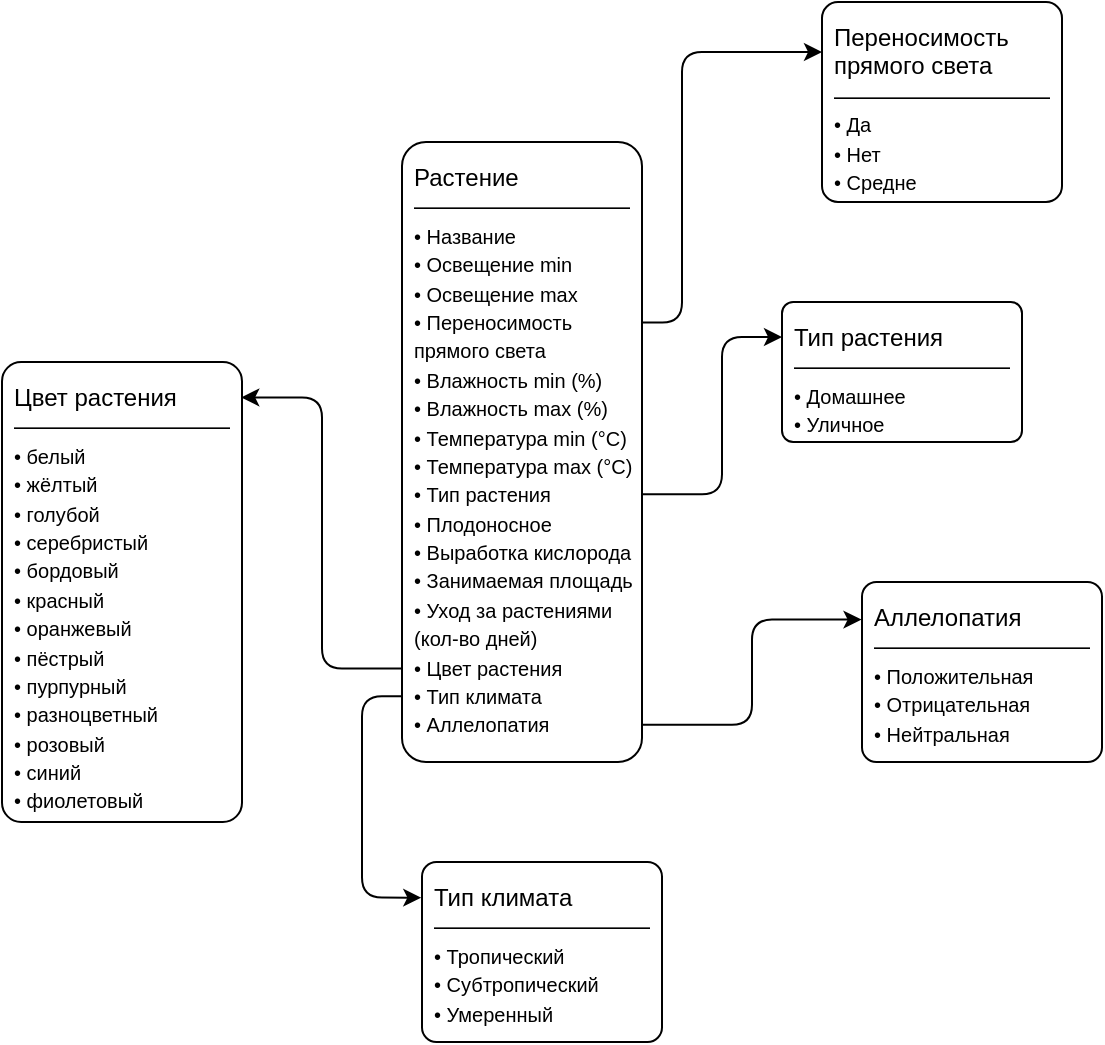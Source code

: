 <mxfile version="20.7.4" type="device"><diagram id="VGjIA-JtKV8Qllz-EOlt" name="Страница 1"><mxGraphModel dx="1687" dy="993" grid="1" gridSize="10" guides="1" tooltips="1" connect="1" arrows="1" fold="1" page="0" pageScale="1" pageWidth="1169" pageHeight="827" math="0" shadow="0"><root><mxCell id="0"/><mxCell id="1" parent="0"/><mxCell id="in9fdHJVfHEpow4L6UgY-8" style="edgeStyle=orthogonalEdgeStyle;rounded=1;orthogonalLoop=1;jettySize=auto;html=1;exitX=1.003;exitY=0.291;exitDx=0;exitDy=0;fontSize=12;exitPerimeter=0;entryX=0;entryY=0.25;entryDx=0;entryDy=0;" edge="1" parent="1" source="in9fdHJVfHEpow4L6UgY-1" target="in9fdHJVfHEpow4L6UgY-2"><mxGeometry relative="1" as="geometry"><mxPoint x="540" y="150" as="targetPoint"/><Array as="points"><mxPoint x="520" y="300"/><mxPoint x="520" y="165"/></Array></mxGeometry></mxCell><mxCell id="in9fdHJVfHEpow4L6UgY-10" style="edgeStyle=orthogonalEdgeStyle;rounded=1;orthogonalLoop=1;jettySize=auto;html=1;exitX=1.004;exitY=0.568;exitDx=0;exitDy=0;entryX=0;entryY=0.25;entryDx=0;entryDy=0;fontSize=12;exitPerimeter=0;" edge="1" parent="1" source="in9fdHJVfHEpow4L6UgY-1" target="in9fdHJVfHEpow4L6UgY-3"><mxGeometry x="0.048" y="-75" relative="1" as="geometry"><Array as="points"><mxPoint x="540" y="386"/><mxPoint x="540" y="308"/></Array><mxPoint as="offset"/></mxGeometry></mxCell><mxCell id="in9fdHJVfHEpow4L6UgY-11" style="edgeStyle=orthogonalEdgeStyle;rounded=1;orthogonalLoop=1;jettySize=auto;html=1;exitX=0;exitY=0.849;exitDx=0;exitDy=0;entryX=0.997;entryY=0.077;entryDx=0;entryDy=0;fontSize=12;exitPerimeter=0;entryPerimeter=0;" edge="1" parent="1" source="in9fdHJVfHEpow4L6UgY-1" target="in9fdHJVfHEpow4L6UgY-4"><mxGeometry relative="1" as="geometry"/></mxCell><mxCell id="in9fdHJVfHEpow4L6UgY-12" style="edgeStyle=orthogonalEdgeStyle;rounded=1;orthogonalLoop=1;jettySize=auto;html=1;exitX=0.007;exitY=0.894;exitDx=0;exitDy=0;entryX=-0.003;entryY=0.198;entryDx=0;entryDy=0;entryPerimeter=0;fontSize=12;exitPerimeter=0;" edge="1" parent="1" source="in9fdHJVfHEpow4L6UgY-1" target="in9fdHJVfHEpow4L6UgY-5"><mxGeometry relative="1" as="geometry"/></mxCell><mxCell id="in9fdHJVfHEpow4L6UgY-13" style="edgeStyle=orthogonalEdgeStyle;rounded=1;orthogonalLoop=1;jettySize=auto;html=1;exitX=0.999;exitY=0.94;exitDx=0;exitDy=0;entryX=-0.002;entryY=0.209;entryDx=0;entryDy=0;entryPerimeter=0;fontSize=12;exitPerimeter=0;" edge="1" parent="1" source="in9fdHJVfHEpow4L6UgY-1" target="in9fdHJVfHEpow4L6UgY-6"><mxGeometry relative="1" as="geometry"/></mxCell><mxCell id="in9fdHJVfHEpow4L6UgY-1" value="Растение&lt;br&gt;—————————&lt;br&gt;&lt;font style=&quot;font-size: 10px;&quot;&gt;&lt;span style=&quot;&quot;&gt;• Название&lt;/span&gt;&lt;br&gt;&lt;span style=&quot;&quot;&gt;• Освещение min&lt;/span&gt;&lt;br&gt;&lt;span style=&quot;&quot;&gt;• Освещение max&lt;/span&gt;&lt;br&gt;&lt;span style=&quot;&quot;&gt;• Переносимость прямого света&lt;/span&gt;&lt;br&gt;&lt;span style=&quot;&quot;&gt;• Влажность min (%)&lt;/span&gt;&lt;br&gt;&lt;span style=&quot;&quot;&gt;• Влажность max (%)&lt;/span&gt;&lt;br&gt;&lt;span style=&quot;&quot;&gt;•&amp;nbsp;Температура min (°C)&lt;br&gt;&lt;/span&gt;•&amp;nbsp;Температура max (°C)&lt;br&gt;• Тип растения&lt;br&gt;• Плодоносное&lt;br&gt;• Выработка кислорода&lt;br&gt;• Занимаемая площадь&lt;br&gt;• Уход за растениями (кол-во дней)&lt;br&gt;• Цвет растения&lt;br&gt;• Тип климата&lt;br&gt;• Аллелопатия&lt;br&gt;&lt;/font&gt;" style="rounded=1;whiteSpace=wrap;html=1;align=left;spacing=6;arcSize=10;verticalAlign=top;" vertex="1" parent="1"><mxGeometry x="380" y="210" width="120" height="310" as="geometry"/></mxCell><mxCell id="in9fdHJVfHEpow4L6UgY-2" value="&lt;font style=&quot;&quot;&gt;&lt;font style=&quot;font-size: 12px;&quot;&gt;Переносимость прямого света&lt;/font&gt;&lt;br&gt;&lt;span style=&quot;font-size: 12px;&quot;&gt;—————————&lt;br&gt;&lt;/span&gt;&lt;span style=&quot;font-size: 10px;&quot;&gt;• Да&amp;nbsp;&lt;br&gt;• Нет&lt;/span&gt;&lt;br&gt;&lt;span style=&quot;font-size: 10px;&quot;&gt;• Средне&lt;/span&gt;&lt;br&gt;&lt;/font&gt;" style="rounded=1;whiteSpace=wrap;html=1;align=left;spacing=6;arcSize=8;verticalAlign=top;" vertex="1" parent="1"><mxGeometry x="590" y="140" width="120" height="100" as="geometry"/></mxCell><mxCell id="in9fdHJVfHEpow4L6UgY-3" value="&lt;font style=&quot;&quot;&gt;&lt;font style=&quot;font-size: 12px;&quot;&gt;Тип растения&lt;/font&gt;&lt;br&gt;&lt;span style=&quot;font-size: 12px;&quot;&gt;—————————&lt;br&gt;&lt;/span&gt;&lt;span style=&quot;font-size: 10px;&quot;&gt;• Домашнее&lt;br&gt;• Уличное&lt;/span&gt;&lt;br&gt;&lt;/font&gt;" style="rounded=1;whiteSpace=wrap;html=1;align=left;spacing=6;arcSize=8;verticalAlign=top;" vertex="1" parent="1"><mxGeometry x="570" y="290" width="120" height="70" as="geometry"/></mxCell><mxCell id="in9fdHJVfHEpow4L6UgY-4" value="&lt;font style=&quot;&quot;&gt;&lt;font style=&quot;font-size: 12px;&quot;&gt;Цвет растения&lt;/font&gt;&lt;br&gt;&lt;span style=&quot;font-size: 12px;&quot;&gt;—————————&lt;br&gt;&lt;/span&gt;&lt;span style=&quot;font-size: 10px;&quot;&gt;•&amp;nbsp;&lt;/span&gt;&lt;span style=&quot;font-size: 10px; background-color: initial;&quot;&gt;белый&lt;/span&gt;&lt;span style=&quot;font-size: 10px;&quot;&gt;&lt;br&gt;&lt;/span&gt;&lt;span style=&quot;font-size: 10px;&quot;&gt;•&amp;nbsp;&lt;/span&gt;&lt;span style=&quot;font-size: 10px; background-color: initial;&quot;&gt;жёлтый&lt;/span&gt;&lt;span style=&quot;font-size: 10px;&quot;&gt;&lt;br&gt;&lt;/span&gt;&lt;span style=&quot;font-size: 10px;&quot;&gt;•&amp;nbsp;&lt;/span&gt;&lt;span style=&quot;font-size: 10px; background-color: initial;&quot;&gt;голубой&lt;/span&gt;&lt;span style=&quot;font-size: 10px;&quot;&gt;&lt;br&gt;&lt;/span&gt;&lt;span style=&quot;font-size: 10px;&quot;&gt;•&amp;nbsp;&lt;/span&gt;&lt;span style=&quot;font-size: 10px; background-color: initial;&quot;&gt;серебристый&lt;/span&gt;&lt;span style=&quot;font-size: 10px;&quot;&gt;&lt;br&gt;&lt;/span&gt;&lt;span style=&quot;font-size: 10px;&quot;&gt;•&amp;nbsp;&lt;/span&gt;&lt;span style=&quot;font-size: 10px; background-color: initial;&quot;&gt;бордовый&lt;/span&gt;&lt;span style=&quot;font-size: 10px;&quot;&gt;&lt;br&gt;&lt;/span&gt;&lt;span style=&quot;font-size: 10px;&quot;&gt;•&amp;nbsp;&lt;/span&gt;&lt;span style=&quot;font-size: 10px; background-color: initial;&quot;&gt;красный&lt;/span&gt;&lt;span style=&quot;font-size: 10px;&quot;&gt;&lt;br&gt;&lt;/span&gt;&lt;span style=&quot;font-size: 10px;&quot;&gt;•&amp;nbsp;&lt;/span&gt;&lt;span style=&quot;font-size: 10px; background-color: initial;&quot;&gt;оранжевый&amp;nbsp;&lt;/span&gt;&lt;span style=&quot;font-size: 10px;&quot;&gt;&lt;br&gt;&lt;/span&gt;&lt;span style=&quot;font-size: 10px;&quot;&gt;•&amp;nbsp;&lt;/span&gt;&lt;span style=&quot;font-size: 10px; background-color: initial;&quot;&gt;пёстрый&lt;/span&gt;&lt;span style=&quot;font-size: 10px;&quot;&gt;&lt;br&gt;&lt;/span&gt;&lt;span style=&quot;font-size: 10px;&quot;&gt;•&amp;nbsp;&lt;/span&gt;&lt;span style=&quot;font-size: 10px; background-color: initial;&quot;&gt;пурпурный&lt;/span&gt;&lt;span style=&quot;font-size: 10px;&quot;&gt;&lt;br&gt;&lt;/span&gt;&lt;span style=&quot;font-size: 10px;&quot;&gt;•&amp;nbsp;&lt;/span&gt;&lt;span style=&quot;font-size: 10px; background-color: initial;&quot;&gt;разноцветный&lt;/span&gt;&lt;span style=&quot;font-size: 10px;&quot;&gt;&lt;br&gt;&lt;/span&gt;&lt;span style=&quot;font-size: 10px;&quot;&gt;•&amp;nbsp;&lt;/span&gt;&lt;span style=&quot;font-size: 10px; background-color: initial;&quot;&gt;розовый&lt;/span&gt;&lt;span style=&quot;font-size: 10px;&quot;&gt;&lt;br&gt;&lt;/span&gt;&lt;span style=&quot;font-size: 10px;&quot;&gt;•&amp;nbsp;&lt;/span&gt;&lt;span style=&quot;font-size: 10px; background-color: initial;&quot;&gt;синий&lt;/span&gt;&lt;span style=&quot;font-size: 10px;&quot;&gt;&lt;br&gt;&lt;/span&gt;&lt;span style=&quot;font-size: 10px;&quot;&gt;•&amp;nbsp;&lt;/span&gt;&lt;span style=&quot;font-size: 10px; background-color: initial;&quot;&gt;фиолетовый&lt;/span&gt;&lt;span style=&quot;font-size: 10px;&quot;&gt;&lt;br&gt;&lt;/span&gt;&lt;/font&gt;" style="rounded=1;whiteSpace=wrap;html=1;align=left;spacing=6;arcSize=8;verticalAlign=top;" vertex="1" parent="1"><mxGeometry x="180" y="320" width="120" height="230" as="geometry"/></mxCell><mxCell id="in9fdHJVfHEpow4L6UgY-5" value="&lt;font style=&quot;&quot;&gt;&lt;font style=&quot;font-size: 12px;&quot;&gt;Тип климата&lt;/font&gt;&lt;br&gt;&lt;span style=&quot;font-size: 12px;&quot;&gt;—————————&lt;br&gt;&lt;/span&gt;&lt;span style=&quot;font-size: 10px;&quot;&gt;• Тропический&amp;nbsp;&lt;br&gt;• Субтропический&lt;/span&gt;&lt;br&gt;&lt;span style=&quot;font-size: 10px;&quot;&gt;• Умеренный&lt;/span&gt;&lt;br&gt;&lt;/font&gt;" style="rounded=1;whiteSpace=wrap;html=1;align=left;spacing=6;arcSize=8;verticalAlign=top;" vertex="1" parent="1"><mxGeometry x="390" y="570" width="120" height="90" as="geometry"/></mxCell><mxCell id="in9fdHJVfHEpow4L6UgY-6" value="&lt;font style=&quot;&quot;&gt;&lt;font style=&quot;font-size: 12px;&quot;&gt;Аллелопатия&lt;/font&gt;&lt;br&gt;&lt;span style=&quot;font-size: 12px;&quot;&gt;—————————&lt;br&gt;&lt;/span&gt;&lt;span style=&quot;font-size: 10px;&quot;&gt;• Положительная&amp;nbsp;&lt;br&gt;• Отрицательная&lt;/span&gt;&lt;br&gt;&lt;span style=&quot;font-size: 10px;&quot;&gt;• Нейтральная&lt;/span&gt;&lt;br&gt;&lt;/font&gt;" style="rounded=1;whiteSpace=wrap;html=1;align=left;spacing=6;arcSize=8;verticalAlign=top;" vertex="1" parent="1"><mxGeometry x="610" y="430" width="120" height="90" as="geometry"/></mxCell></root></mxGraphModel></diagram></mxfile>